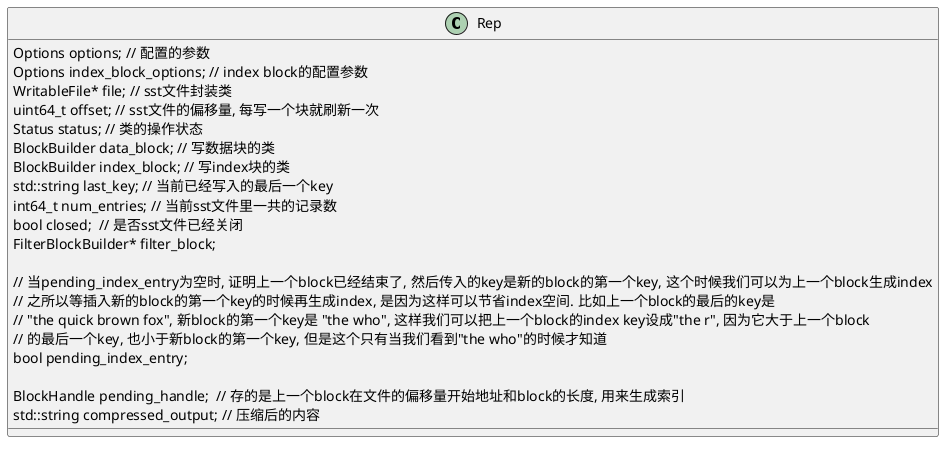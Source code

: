 @startuml
class Rep {
  Options options; // 配置的参数
  Options index_block_options; // index block的配置参数
  WritableFile* file; // sst文件封装类
  uint64_t offset; // sst文件的偏移量, 每写一个块就刷新一次
  Status status; // 类的操作状态
  BlockBuilder data_block; // 写数据块的类
  BlockBuilder index_block; // 写index块的类
  std::string last_key; // 当前已经写入的最后一个key
  int64_t num_entries; // 当前sst文件里一共的记录数
  bool closed;  // 是否sst文件已经关闭
  FilterBlockBuilder* filter_block;

  // 当pending_index_entry为空时, 证明上一个block已经结束了, 然后传入的key是新的block的第一个key, 这个时候我们可以为上一个block生成index
  // 之所以等插入新的block的第一个key的时候再生成index, 是因为这样可以节省index空间. 比如上一个block的最后的key是
  // "the quick brown fox", 新block的第一个key是 "the who", 这样我们可以把上一个block的index key设成"the r", 因为它大于上一个block
  // 的最后一个key, 也小于新block的第一个key, 但是这个只有当我们看到"the who"的时候才知道
  bool pending_index_entry;

  BlockHandle pending_handle;  // 存的是上一个block在文件的偏移量开始地址和block的长度, 用来生成索引
  std::string compressed_output; // 压缩后的内容
}
@enduml